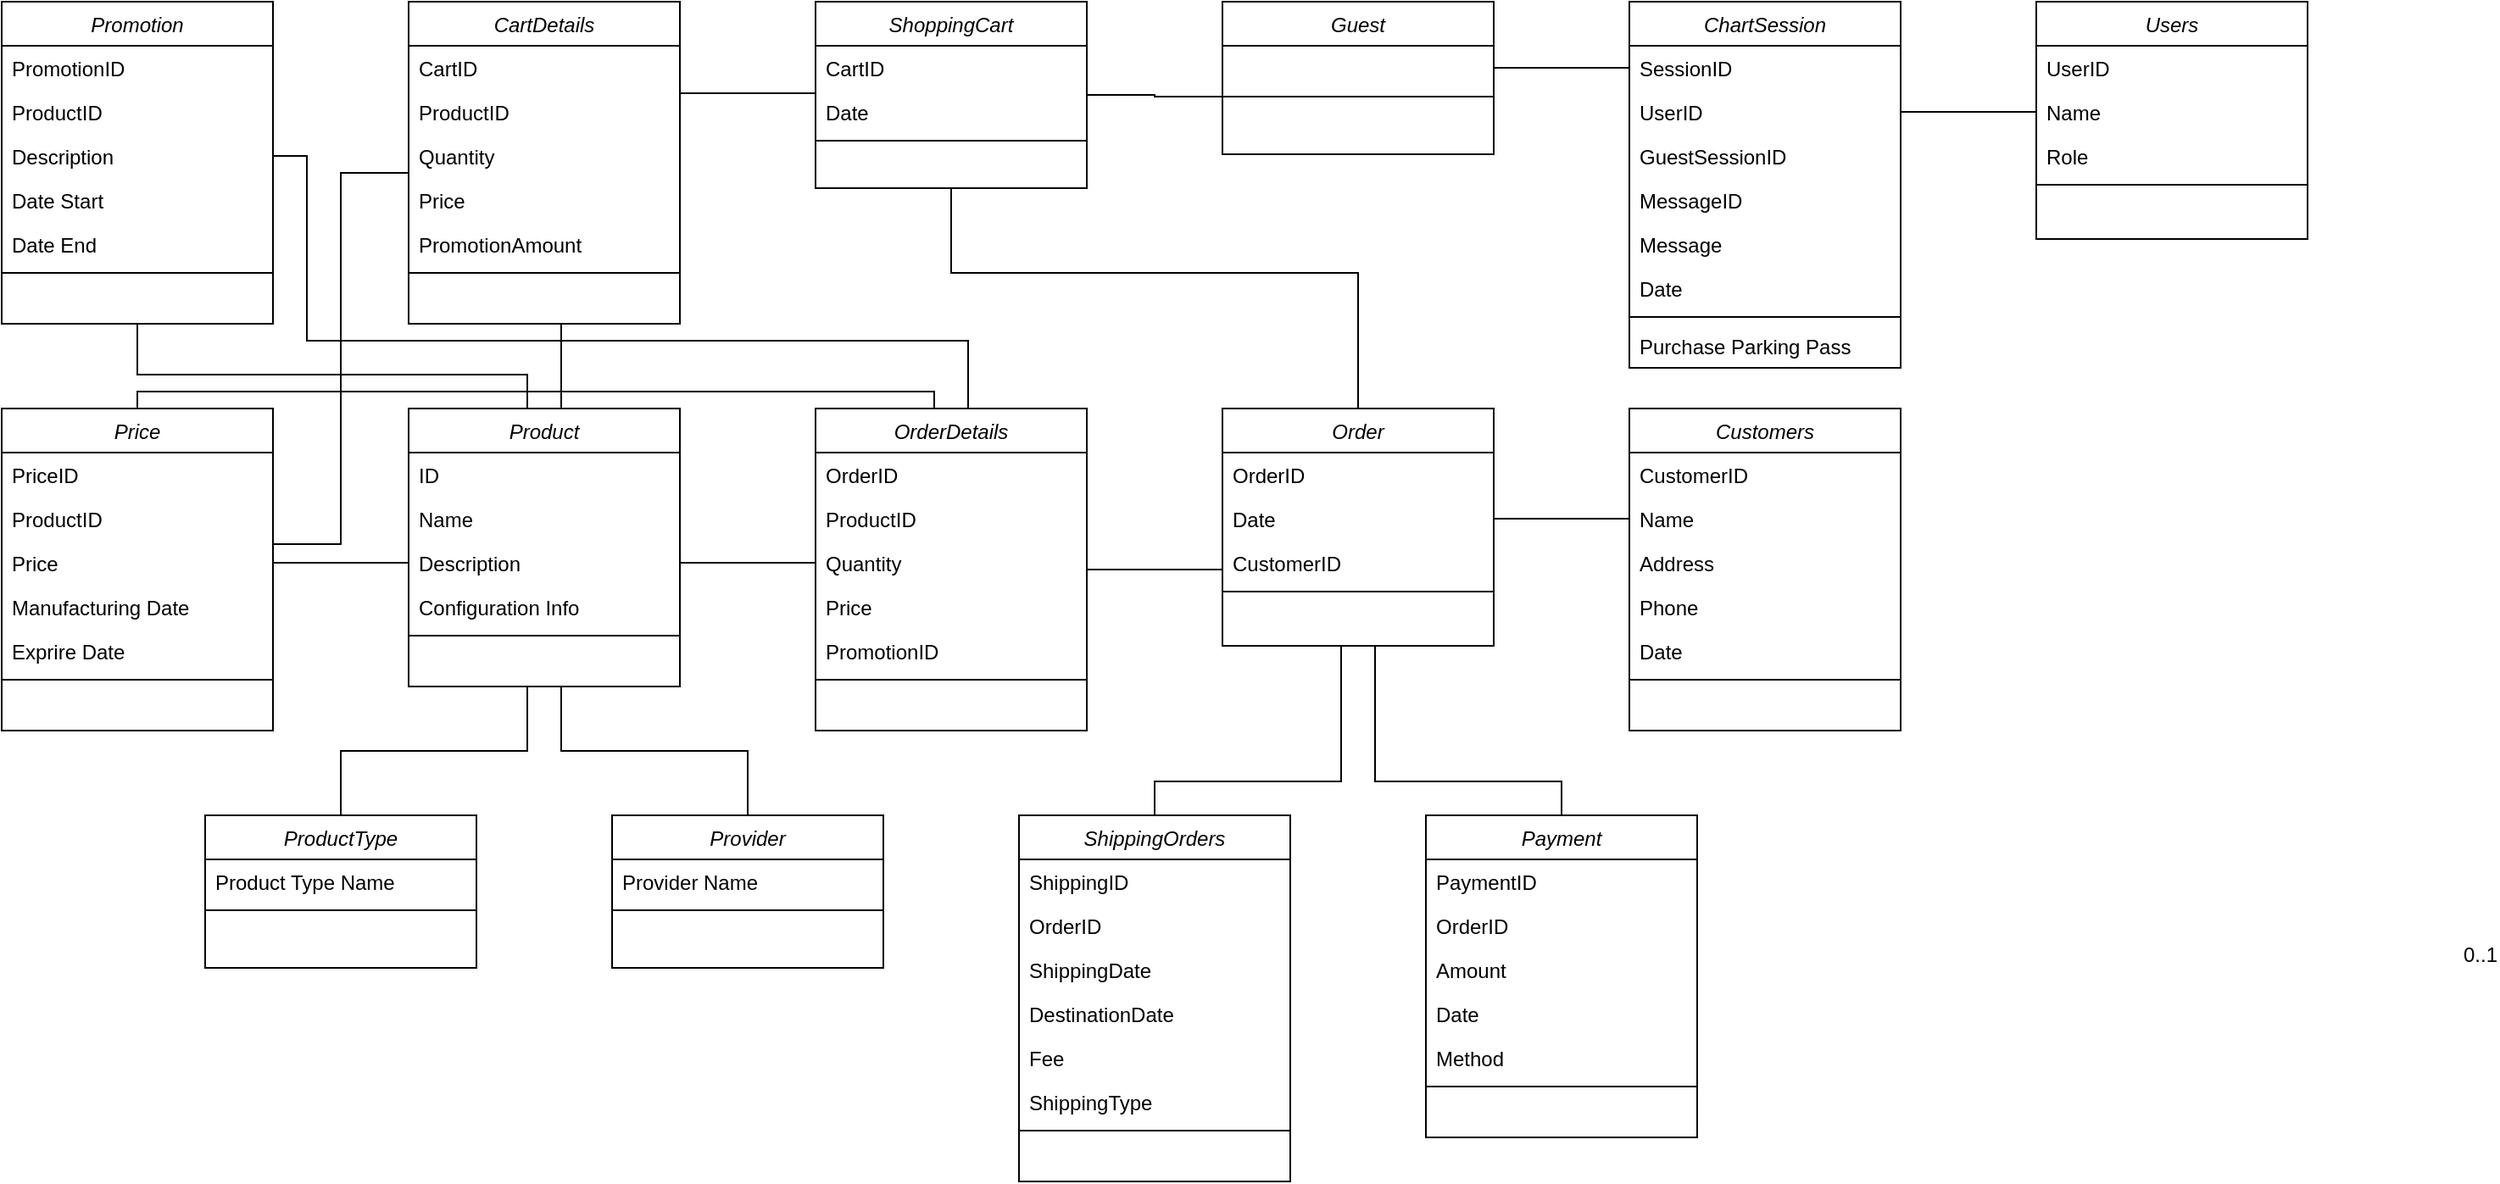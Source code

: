 <mxfile version="20.3.0" type="device"><diagram id="C5RBs43oDa-KdzZeNtuy" name="Page-1"><mxGraphModel dx="2363" dy="1050" grid="1" gridSize="10" guides="1" tooltips="1" connect="1" arrows="1" fold="1" page="1" pageScale="1" pageWidth="827" pageHeight="1169" math="0" shadow="0"><root><mxCell id="WIyWlLk6GJQsqaUBKTNV-0"/><mxCell id="WIyWlLk6GJQsqaUBKTNV-1" parent="WIyWlLk6GJQsqaUBKTNV-0"/><mxCell id="It2nM6bu8RQNxZs8ZlWJ-135" value="" style="edgeStyle=orthogonalEdgeStyle;rounded=0;orthogonalLoop=1;jettySize=auto;html=1;endArrow=none;endFill=0;entryX=0.5;entryY=0;entryDx=0;entryDy=0;" edge="1" parent="WIyWlLk6GJQsqaUBKTNV-1" source="It2nM6bu8RQNxZs8ZlWJ-0" target="It2nM6bu8RQNxZs8ZlWJ-15"><mxGeometry relative="1" as="geometry"><mxPoint x="-200" y="470" as="targetPoint"/><Array as="points"><mxPoint x="-310" y="442"/><mxPoint x="-200" y="442"/></Array></mxGeometry></mxCell><mxCell id="It2nM6bu8RQNxZs8ZlWJ-136" value="" style="edgeStyle=orthogonalEdgeStyle;rounded=0;orthogonalLoop=1;jettySize=auto;html=1;endArrow=none;endFill=0;" edge="1" parent="WIyWlLk6GJQsqaUBKTNV-1" source="It2nM6bu8RQNxZs8ZlWJ-0" target="It2nM6bu8RQNxZs8ZlWJ-8"><mxGeometry relative="1" as="geometry"><Array as="points"><mxPoint x="-330" y="442"/><mxPoint x="-440" y="442"/></Array></mxGeometry></mxCell><mxCell id="It2nM6bu8RQNxZs8ZlWJ-149" value="" style="edgeStyle=orthogonalEdgeStyle;rounded=0;orthogonalLoop=1;jettySize=auto;html=1;endArrow=none;endFill=0;entryX=0.5;entryY=1;entryDx=0;entryDy=0;" edge="1" parent="WIyWlLk6GJQsqaUBKTNV-1" source="It2nM6bu8RQNxZs8ZlWJ-0" target="It2nM6bu8RQNxZs8ZlWJ-22"><mxGeometry relative="1" as="geometry"><Array as="points"><mxPoint x="-330" y="220"/><mxPoint x="-560" y="220"/></Array></mxGeometry></mxCell><mxCell id="It2nM6bu8RQNxZs8ZlWJ-150" value="" style="edgeStyle=orthogonalEdgeStyle;rounded=0;orthogonalLoop=1;jettySize=auto;html=1;endArrow=none;endFill=0;entryX=0.5;entryY=1;entryDx=0;entryDy=0;" edge="1" parent="WIyWlLk6GJQsqaUBKTNV-1" source="It2nM6bu8RQNxZs8ZlWJ-0" target="It2nM6bu8RQNxZs8ZlWJ-110"><mxGeometry relative="1" as="geometry"><Array as="points"><mxPoint x="-310" y="190"/></Array></mxGeometry></mxCell><mxCell id="It2nM6bu8RQNxZs8ZlWJ-0" value="Product" style="swimlane;fontStyle=2;align=center;verticalAlign=top;childLayout=stackLayout;horizontal=1;startSize=26;horizontalStack=0;resizeParent=1;resizeLast=0;collapsible=1;marginBottom=0;rounded=0;shadow=0;strokeWidth=1;" vertex="1" parent="WIyWlLk6GJQsqaUBKTNV-1"><mxGeometry x="-400" y="240" width="160" height="164" as="geometry"><mxRectangle x="230" y="140" width="160" height="26" as="alternateBounds"/></mxGeometry></mxCell><mxCell id="It2nM6bu8RQNxZs8ZlWJ-7" value="ID" style="text;align=left;verticalAlign=top;spacingLeft=4;spacingRight=4;overflow=hidden;rotatable=0;points=[[0,0.5],[1,0.5]];portConstraint=eastwest;rounded=0;shadow=0;html=0;" vertex="1" parent="It2nM6bu8RQNxZs8ZlWJ-0"><mxGeometry y="26" width="160" height="26" as="geometry"/></mxCell><mxCell id="It2nM6bu8RQNxZs8ZlWJ-1" value="Name" style="text;align=left;verticalAlign=top;spacingLeft=4;spacingRight=4;overflow=hidden;rotatable=0;points=[[0,0.5],[1,0.5]];portConstraint=eastwest;" vertex="1" parent="It2nM6bu8RQNxZs8ZlWJ-0"><mxGeometry y="52" width="160" height="26" as="geometry"/></mxCell><mxCell id="It2nM6bu8RQNxZs8ZlWJ-2" value="Description" style="text;align=left;verticalAlign=top;spacingLeft=4;spacingRight=4;overflow=hidden;rotatable=0;points=[[0,0.5],[1,0.5]];portConstraint=eastwest;rounded=0;shadow=0;html=0;" vertex="1" parent="It2nM6bu8RQNxZs8ZlWJ-0"><mxGeometry y="78" width="160" height="26" as="geometry"/></mxCell><mxCell id="It2nM6bu8RQNxZs8ZlWJ-3" value="Configuration Info" style="text;align=left;verticalAlign=top;spacingLeft=4;spacingRight=4;overflow=hidden;rotatable=0;points=[[0,0.5],[1,0.5]];portConstraint=eastwest;rounded=0;shadow=0;html=0;" vertex="1" parent="It2nM6bu8RQNxZs8ZlWJ-0"><mxGeometry y="104" width="160" height="26" as="geometry"/></mxCell><mxCell id="It2nM6bu8RQNxZs8ZlWJ-4" value="" style="line;html=1;strokeWidth=1;align=left;verticalAlign=middle;spacingTop=-1;spacingLeft=3;spacingRight=3;rotatable=0;labelPosition=right;points=[];portConstraint=eastwest;" vertex="1" parent="It2nM6bu8RQNxZs8ZlWJ-0"><mxGeometry y="130" width="160" height="8" as="geometry"/></mxCell><mxCell id="It2nM6bu8RQNxZs8ZlWJ-6" value="0..1" style="resizable=0;align=left;verticalAlign=bottom;labelBackgroundColor=none;fontSize=12;" connectable="0" vertex="1" parent="WIyWlLk6GJQsqaUBKTNV-1"><mxGeometry x="810" y="571.034" as="geometry"/></mxCell><mxCell id="It2nM6bu8RQNxZs8ZlWJ-8" value="ProductType" style="swimlane;fontStyle=2;align=center;verticalAlign=top;childLayout=stackLayout;horizontal=1;startSize=26;horizontalStack=0;resizeParent=1;resizeLast=0;collapsible=1;marginBottom=0;rounded=0;shadow=0;strokeWidth=1;" vertex="1" parent="WIyWlLk6GJQsqaUBKTNV-1"><mxGeometry x="-520" y="480" width="160" height="90" as="geometry"><mxRectangle x="230" y="140" width="160" height="26" as="alternateBounds"/></mxGeometry></mxCell><mxCell id="It2nM6bu8RQNxZs8ZlWJ-9" value="Product Type Name" style="text;align=left;verticalAlign=top;spacingLeft=4;spacingRight=4;overflow=hidden;rotatable=0;points=[[0,0.5],[1,0.5]];portConstraint=eastwest;" vertex="1" parent="It2nM6bu8RQNxZs8ZlWJ-8"><mxGeometry y="26" width="160" height="26" as="geometry"/></mxCell><mxCell id="It2nM6bu8RQNxZs8ZlWJ-13" value="" style="line;html=1;strokeWidth=1;align=left;verticalAlign=middle;spacingTop=-1;spacingLeft=3;spacingRight=3;rotatable=0;labelPosition=right;points=[];portConstraint=eastwest;" vertex="1" parent="It2nM6bu8RQNxZs8ZlWJ-8"><mxGeometry y="52" width="160" height="8" as="geometry"/></mxCell><mxCell id="It2nM6bu8RQNxZs8ZlWJ-15" value="Provider" style="swimlane;fontStyle=2;align=center;verticalAlign=top;childLayout=stackLayout;horizontal=1;startSize=26;horizontalStack=0;resizeParent=1;resizeLast=0;collapsible=1;marginBottom=0;rounded=0;shadow=0;strokeWidth=1;" vertex="1" parent="WIyWlLk6GJQsqaUBKTNV-1"><mxGeometry x="-280" y="480" width="160" height="90" as="geometry"><mxRectangle x="230" y="140" width="160" height="26" as="alternateBounds"/></mxGeometry></mxCell><mxCell id="It2nM6bu8RQNxZs8ZlWJ-16" value="Provider Name" style="text;align=left;verticalAlign=top;spacingLeft=4;spacingRight=4;overflow=hidden;rotatable=0;points=[[0,0.5],[1,0.5]];portConstraint=eastwest;" vertex="1" parent="It2nM6bu8RQNxZs8ZlWJ-15"><mxGeometry y="26" width="160" height="26" as="geometry"/></mxCell><mxCell id="It2nM6bu8RQNxZs8ZlWJ-20" value="" style="line;html=1;strokeWidth=1;align=left;verticalAlign=middle;spacingTop=-1;spacingLeft=3;spacingRight=3;rotatable=0;labelPosition=right;points=[];portConstraint=eastwest;" vertex="1" parent="It2nM6bu8RQNxZs8ZlWJ-15"><mxGeometry y="52" width="160" height="8" as="geometry"/></mxCell><mxCell id="It2nM6bu8RQNxZs8ZlWJ-22" value="Promotion" style="swimlane;fontStyle=2;align=center;verticalAlign=top;childLayout=stackLayout;horizontal=1;startSize=26;horizontalStack=0;resizeParent=1;resizeLast=0;collapsible=1;marginBottom=0;rounded=0;shadow=0;strokeWidth=1;" vertex="1" parent="WIyWlLk6GJQsqaUBKTNV-1"><mxGeometry x="-640" width="160" height="190" as="geometry"><mxRectangle x="230" y="140" width="160" height="26" as="alternateBounds"/></mxGeometry></mxCell><mxCell id="It2nM6bu8RQNxZs8ZlWJ-23" value="PromotionID" style="text;align=left;verticalAlign=top;spacingLeft=4;spacingRight=4;overflow=hidden;rotatable=0;points=[[0,0.5],[1,0.5]];portConstraint=eastwest;" vertex="1" parent="It2nM6bu8RQNxZs8ZlWJ-22"><mxGeometry y="26" width="160" height="26" as="geometry"/></mxCell><mxCell id="It2nM6bu8RQNxZs8ZlWJ-24" value="ProductID" style="text;align=left;verticalAlign=top;spacingLeft=4;spacingRight=4;overflow=hidden;rotatable=0;points=[[0,0.5],[1,0.5]];portConstraint=eastwest;rounded=0;shadow=0;html=0;" vertex="1" parent="It2nM6bu8RQNxZs8ZlWJ-22"><mxGeometry y="52" width="160" height="26" as="geometry"/></mxCell><mxCell id="It2nM6bu8RQNxZs8ZlWJ-25" value="Description" style="text;align=left;verticalAlign=top;spacingLeft=4;spacingRight=4;overflow=hidden;rotatable=0;points=[[0,0.5],[1,0.5]];portConstraint=eastwest;rounded=0;shadow=0;html=0;" vertex="1" parent="It2nM6bu8RQNxZs8ZlWJ-22"><mxGeometry y="78" width="160" height="26" as="geometry"/></mxCell><mxCell id="It2nM6bu8RQNxZs8ZlWJ-126" value="Date Start" style="text;align=left;verticalAlign=top;spacingLeft=4;spacingRight=4;overflow=hidden;rotatable=0;points=[[0,0.5],[1,0.5]];portConstraint=eastwest;rounded=0;shadow=0;html=0;" vertex="1" parent="It2nM6bu8RQNxZs8ZlWJ-22"><mxGeometry y="104" width="160" height="26" as="geometry"/></mxCell><mxCell id="It2nM6bu8RQNxZs8ZlWJ-26" value="Date End" style="text;align=left;verticalAlign=top;spacingLeft=4;spacingRight=4;overflow=hidden;rotatable=0;points=[[0,0.5],[1,0.5]];portConstraint=eastwest;rounded=0;shadow=0;html=0;" vertex="1" parent="It2nM6bu8RQNxZs8ZlWJ-22"><mxGeometry y="130" width="160" height="26" as="geometry"/></mxCell><mxCell id="It2nM6bu8RQNxZs8ZlWJ-27" value="" style="line;html=1;strokeWidth=1;align=left;verticalAlign=middle;spacingTop=-1;spacingLeft=3;spacingRight=3;rotatable=0;labelPosition=right;points=[];portConstraint=eastwest;" vertex="1" parent="It2nM6bu8RQNxZs8ZlWJ-22"><mxGeometry y="156" width="160" height="8" as="geometry"/></mxCell><mxCell id="It2nM6bu8RQNxZs8ZlWJ-160" value="" style="edgeStyle=orthogonalEdgeStyle;rounded=0;orthogonalLoop=1;jettySize=auto;html=1;endArrow=none;endFill=0;" edge="1" parent="WIyWlLk6GJQsqaUBKTNV-1" source="It2nM6bu8RQNxZs8ZlWJ-29" target="It2nM6bu8RQNxZs8ZlWJ-41"><mxGeometry relative="1" as="geometry"/></mxCell><mxCell id="It2nM6bu8RQNxZs8ZlWJ-162" value="" style="edgeStyle=orthogonalEdgeStyle;rounded=0;orthogonalLoop=1;jettySize=auto;html=1;endArrow=none;endFill=0;entryX=0.5;entryY=0;entryDx=0;entryDy=0;" edge="1" parent="WIyWlLk6GJQsqaUBKTNV-1" source="It2nM6bu8RQNxZs8ZlWJ-29" target="It2nM6bu8RQNxZs8ZlWJ-64"><mxGeometry relative="1" as="geometry"><mxPoint x="150" y="196" as="targetPoint"/><Array as="points"><mxPoint x="-80" y="160"/><mxPoint x="160" y="160"/></Array></mxGeometry></mxCell><mxCell id="It2nM6bu8RQNxZs8ZlWJ-29" value="ShoppingCart" style="swimlane;fontStyle=2;align=center;verticalAlign=top;childLayout=stackLayout;horizontal=1;startSize=26;horizontalStack=0;resizeParent=1;resizeLast=0;collapsible=1;marginBottom=0;rounded=0;shadow=0;strokeWidth=1;" vertex="1" parent="WIyWlLk6GJQsqaUBKTNV-1"><mxGeometry x="-160" width="160" height="110" as="geometry"><mxRectangle x="230" y="140" width="160" height="26" as="alternateBounds"/></mxGeometry></mxCell><mxCell id="It2nM6bu8RQNxZs8ZlWJ-111" value="CartID" style="text;align=left;verticalAlign=top;spacingLeft=4;spacingRight=4;overflow=hidden;rotatable=0;points=[[0,0.5],[1,0.5]];portConstraint=eastwest;" vertex="1" parent="It2nM6bu8RQNxZs8ZlWJ-29"><mxGeometry y="26" width="160" height="26" as="geometry"/></mxCell><mxCell id="It2nM6bu8RQNxZs8ZlWJ-112" value="Date" style="text;align=left;verticalAlign=top;spacingLeft=4;spacingRight=4;overflow=hidden;rotatable=0;points=[[0,0.5],[1,0.5]];portConstraint=eastwest;rounded=0;shadow=0;html=0;" vertex="1" parent="It2nM6bu8RQNxZs8ZlWJ-29"><mxGeometry y="52" width="160" height="26" as="geometry"/></mxCell><mxCell id="It2nM6bu8RQNxZs8ZlWJ-34" value="" style="line;html=1;strokeWidth=1;align=left;verticalAlign=middle;spacingTop=-1;spacingLeft=3;spacingRight=3;rotatable=0;labelPosition=right;points=[];portConstraint=eastwest;" vertex="1" parent="It2nM6bu8RQNxZs8ZlWJ-29"><mxGeometry y="78" width="160" height="8" as="geometry"/></mxCell><mxCell id="It2nM6bu8RQNxZs8ZlWJ-36" value="Guest" style="swimlane;fontStyle=2;align=center;verticalAlign=top;childLayout=stackLayout;horizontal=1;startSize=26;horizontalStack=0;resizeParent=1;resizeLast=0;collapsible=1;marginBottom=0;rounded=0;shadow=0;strokeWidth=1;" vertex="1" parent="WIyWlLk6GJQsqaUBKTNV-1"><mxGeometry x="80" width="160" height="90" as="geometry"><mxRectangle x="230" y="140" width="160" height="26" as="alternateBounds"/></mxGeometry></mxCell><mxCell id="It2nM6bu8RQNxZs8ZlWJ-40" value="      " style="text;align=left;verticalAlign=top;spacingLeft=4;spacingRight=4;overflow=hidden;rotatable=0;points=[[0,0.5],[1,0.5]];portConstraint=eastwest;rounded=0;shadow=0;html=0;" vertex="1" parent="It2nM6bu8RQNxZs8ZlWJ-36"><mxGeometry y="26" width="160" height="26" as="geometry"/></mxCell><mxCell id="It2nM6bu8RQNxZs8ZlWJ-41" value="" style="line;html=1;strokeWidth=1;align=left;verticalAlign=middle;spacingTop=-1;spacingLeft=3;spacingRight=3;rotatable=0;labelPosition=right;points=[];portConstraint=eastwest;" vertex="1" parent="It2nM6bu8RQNxZs8ZlWJ-36"><mxGeometry y="52" width="160" height="8" as="geometry"/></mxCell><mxCell id="It2nM6bu8RQNxZs8ZlWJ-43" value="ChartSession" style="swimlane;fontStyle=2;align=center;verticalAlign=top;childLayout=stackLayout;horizontal=1;startSize=26;horizontalStack=0;resizeParent=1;resizeLast=0;collapsible=1;marginBottom=0;rounded=0;shadow=0;strokeWidth=1;" vertex="1" parent="WIyWlLk6GJQsqaUBKTNV-1"><mxGeometry x="320" width="160" height="216" as="geometry"><mxRectangle x="230" y="140" width="160" height="26" as="alternateBounds"/></mxGeometry></mxCell><mxCell id="It2nM6bu8RQNxZs8ZlWJ-44" value="SessionID" style="text;align=left;verticalAlign=top;spacingLeft=4;spacingRight=4;overflow=hidden;rotatable=0;points=[[0,0.5],[1,0.5]];portConstraint=eastwest;" vertex="1" parent="It2nM6bu8RQNxZs8ZlWJ-43"><mxGeometry y="26" width="160" height="26" as="geometry"/></mxCell><mxCell id="It2nM6bu8RQNxZs8ZlWJ-45" value="UserID" style="text;align=left;verticalAlign=top;spacingLeft=4;spacingRight=4;overflow=hidden;rotatable=0;points=[[0,0.5],[1,0.5]];portConstraint=eastwest;rounded=0;shadow=0;html=0;" vertex="1" parent="It2nM6bu8RQNxZs8ZlWJ-43"><mxGeometry y="52" width="160" height="26" as="geometry"/></mxCell><mxCell id="It2nM6bu8RQNxZs8ZlWJ-46" value="GuestSessionID" style="text;align=left;verticalAlign=top;spacingLeft=4;spacingRight=4;overflow=hidden;rotatable=0;points=[[0,0.5],[1,0.5]];portConstraint=eastwest;rounded=0;shadow=0;html=0;" vertex="1" parent="It2nM6bu8RQNxZs8ZlWJ-43"><mxGeometry y="78" width="160" height="26" as="geometry"/></mxCell><mxCell id="It2nM6bu8RQNxZs8ZlWJ-138" value="MessageID" style="text;align=left;verticalAlign=top;spacingLeft=4;spacingRight=4;overflow=hidden;rotatable=0;points=[[0,0.5],[1,0.5]];portConstraint=eastwest;rounded=0;shadow=0;html=0;" vertex="1" parent="It2nM6bu8RQNxZs8ZlWJ-43"><mxGeometry y="104" width="160" height="26" as="geometry"/></mxCell><mxCell id="It2nM6bu8RQNxZs8ZlWJ-137" value="Message" style="text;align=left;verticalAlign=top;spacingLeft=4;spacingRight=4;overflow=hidden;rotatable=0;points=[[0,0.5],[1,0.5]];portConstraint=eastwest;rounded=0;shadow=0;html=0;" vertex="1" parent="It2nM6bu8RQNxZs8ZlWJ-43"><mxGeometry y="130" width="160" height="26" as="geometry"/></mxCell><mxCell id="It2nM6bu8RQNxZs8ZlWJ-47" value="Date" style="text;align=left;verticalAlign=top;spacingLeft=4;spacingRight=4;overflow=hidden;rotatable=0;points=[[0,0.5],[1,0.5]];portConstraint=eastwest;rounded=0;shadow=0;html=0;" vertex="1" parent="It2nM6bu8RQNxZs8ZlWJ-43"><mxGeometry y="156" width="160" height="26" as="geometry"/></mxCell><mxCell id="It2nM6bu8RQNxZs8ZlWJ-48" value="" style="line;html=1;strokeWidth=1;align=left;verticalAlign=middle;spacingTop=-1;spacingLeft=3;spacingRight=3;rotatable=0;labelPosition=right;points=[];portConstraint=eastwest;" vertex="1" parent="It2nM6bu8RQNxZs8ZlWJ-43"><mxGeometry y="182" width="160" height="8" as="geometry"/></mxCell><mxCell id="It2nM6bu8RQNxZs8ZlWJ-49" value="Purchase Parking Pass" style="text;align=left;verticalAlign=top;spacingLeft=4;spacingRight=4;overflow=hidden;rotatable=0;points=[[0,0.5],[1,0.5]];portConstraint=eastwest;" vertex="1" parent="It2nM6bu8RQNxZs8ZlWJ-43"><mxGeometry y="190" width="160" height="26" as="geometry"/></mxCell><mxCell id="It2nM6bu8RQNxZs8ZlWJ-57" value="Users" style="swimlane;fontStyle=2;align=center;verticalAlign=top;childLayout=stackLayout;horizontal=1;startSize=26;horizontalStack=0;resizeParent=1;resizeLast=0;collapsible=1;marginBottom=0;rounded=0;shadow=0;strokeWidth=1;" vertex="1" parent="WIyWlLk6GJQsqaUBKTNV-1"><mxGeometry x="560" width="160" height="140" as="geometry"><mxRectangle x="230" y="140" width="160" height="26" as="alternateBounds"/></mxGeometry></mxCell><mxCell id="It2nM6bu8RQNxZs8ZlWJ-58" value="UserID" style="text;align=left;verticalAlign=top;spacingLeft=4;spacingRight=4;overflow=hidden;rotatable=0;points=[[0,0.5],[1,0.5]];portConstraint=eastwest;" vertex="1" parent="It2nM6bu8RQNxZs8ZlWJ-57"><mxGeometry y="26" width="160" height="26" as="geometry"/></mxCell><mxCell id="It2nM6bu8RQNxZs8ZlWJ-59" value="Name" style="text;align=left;verticalAlign=top;spacingLeft=4;spacingRight=4;overflow=hidden;rotatable=0;points=[[0,0.5],[1,0.5]];portConstraint=eastwest;rounded=0;shadow=0;html=0;" vertex="1" parent="It2nM6bu8RQNxZs8ZlWJ-57"><mxGeometry y="52" width="160" height="26" as="geometry"/></mxCell><mxCell id="It2nM6bu8RQNxZs8ZlWJ-60" value="Role" style="text;align=left;verticalAlign=top;spacingLeft=4;spacingRight=4;overflow=hidden;rotatable=0;points=[[0,0.5],[1,0.5]];portConstraint=eastwest;rounded=0;shadow=0;html=0;" vertex="1" parent="It2nM6bu8RQNxZs8ZlWJ-57"><mxGeometry y="78" width="160" height="26" as="geometry"/></mxCell><mxCell id="It2nM6bu8RQNxZs8ZlWJ-62" value="" style="line;html=1;strokeWidth=1;align=left;verticalAlign=middle;spacingTop=-1;spacingLeft=3;spacingRight=3;rotatable=0;labelPosition=right;points=[];portConstraint=eastwest;" vertex="1" parent="It2nM6bu8RQNxZs8ZlWJ-57"><mxGeometry y="104" width="160" height="8" as="geometry"/></mxCell><mxCell id="It2nM6bu8RQNxZs8ZlWJ-168" value="" style="edgeStyle=orthogonalEdgeStyle;rounded=0;orthogonalLoop=1;jettySize=auto;html=1;endArrow=none;endFill=0;entryX=0.5;entryY=0;entryDx=0;entryDy=0;" edge="1" parent="WIyWlLk6GJQsqaUBKTNV-1" source="It2nM6bu8RQNxZs8ZlWJ-64" target="It2nM6bu8RQNxZs8ZlWJ-71"><mxGeometry relative="1" as="geometry"><mxPoint x="160" y="530" as="targetPoint"/><Array as="points"><mxPoint x="150" y="460"/><mxPoint x="40" y="460"/></Array></mxGeometry></mxCell><mxCell id="It2nM6bu8RQNxZs8ZlWJ-64" value="Order" style="swimlane;fontStyle=2;align=center;verticalAlign=top;childLayout=stackLayout;horizontal=1;startSize=26;horizontalStack=0;resizeParent=1;resizeLast=0;collapsible=1;marginBottom=0;rounded=0;shadow=0;strokeWidth=1;" vertex="1" parent="WIyWlLk6GJQsqaUBKTNV-1"><mxGeometry x="80" y="240" width="160" height="140" as="geometry"><mxRectangle x="230" y="140" width="160" height="26" as="alternateBounds"/></mxGeometry></mxCell><mxCell id="It2nM6bu8RQNxZs8ZlWJ-65" value="OrderID" style="text;align=left;verticalAlign=top;spacingLeft=4;spacingRight=4;overflow=hidden;rotatable=0;points=[[0,0.5],[1,0.5]];portConstraint=eastwest;" vertex="1" parent="It2nM6bu8RQNxZs8ZlWJ-64"><mxGeometry y="26" width="160" height="26" as="geometry"/></mxCell><mxCell id="It2nM6bu8RQNxZs8ZlWJ-66" value="Date" style="text;align=left;verticalAlign=top;spacingLeft=4;spacingRight=4;overflow=hidden;rotatable=0;points=[[0,0.5],[1,0.5]];portConstraint=eastwest;rounded=0;shadow=0;html=0;" vertex="1" parent="It2nM6bu8RQNxZs8ZlWJ-64"><mxGeometry y="52" width="160" height="26" as="geometry"/></mxCell><mxCell id="It2nM6bu8RQNxZs8ZlWJ-67" value="CustomerID" style="text;align=left;verticalAlign=top;spacingLeft=4;spacingRight=4;overflow=hidden;rotatable=0;points=[[0,0.5],[1,0.5]];portConstraint=eastwest;rounded=0;shadow=0;html=0;" vertex="1" parent="It2nM6bu8RQNxZs8ZlWJ-64"><mxGeometry y="78" width="160" height="26" as="geometry"/></mxCell><mxCell id="It2nM6bu8RQNxZs8ZlWJ-69" value="" style="line;html=1;strokeWidth=1;align=left;verticalAlign=middle;spacingTop=-1;spacingLeft=3;spacingRight=3;rotatable=0;labelPosition=right;points=[];portConstraint=eastwest;" vertex="1" parent="It2nM6bu8RQNxZs8ZlWJ-64"><mxGeometry y="104" width="160" height="8" as="geometry"/></mxCell><mxCell id="It2nM6bu8RQNxZs8ZlWJ-71" value="ShippingOrders" style="swimlane;fontStyle=2;align=center;verticalAlign=top;childLayout=stackLayout;horizontal=1;startSize=26;horizontalStack=0;resizeParent=1;resizeLast=0;collapsible=1;marginBottom=0;rounded=0;shadow=0;strokeWidth=1;" vertex="1" parent="WIyWlLk6GJQsqaUBKTNV-1"><mxGeometry x="-40" y="480" width="160" height="216" as="geometry"><mxRectangle x="230" y="140" width="160" height="26" as="alternateBounds"/></mxGeometry></mxCell><mxCell id="It2nM6bu8RQNxZs8ZlWJ-72" value="ShippingID" style="text;align=left;verticalAlign=top;spacingLeft=4;spacingRight=4;overflow=hidden;rotatable=0;points=[[0,0.5],[1,0.5]];portConstraint=eastwest;" vertex="1" parent="It2nM6bu8RQNxZs8ZlWJ-71"><mxGeometry y="26" width="160" height="26" as="geometry"/></mxCell><mxCell id="It2nM6bu8RQNxZs8ZlWJ-131" value="OrderID" style="text;align=left;verticalAlign=top;spacingLeft=4;spacingRight=4;overflow=hidden;rotatable=0;points=[[0,0.5],[1,0.5]];portConstraint=eastwest;rounded=0;shadow=0;html=0;" vertex="1" parent="It2nM6bu8RQNxZs8ZlWJ-71"><mxGeometry y="52" width="160" height="26" as="geometry"/></mxCell><mxCell id="It2nM6bu8RQNxZs8ZlWJ-73" value="ShippingDate" style="text;align=left;verticalAlign=top;spacingLeft=4;spacingRight=4;overflow=hidden;rotatable=0;points=[[0,0.5],[1,0.5]];portConstraint=eastwest;rounded=0;shadow=0;html=0;" vertex="1" parent="It2nM6bu8RQNxZs8ZlWJ-71"><mxGeometry y="78" width="160" height="26" as="geometry"/></mxCell><mxCell id="It2nM6bu8RQNxZs8ZlWJ-74" value="DestinationDate" style="text;align=left;verticalAlign=top;spacingLeft=4;spacingRight=4;overflow=hidden;rotatable=0;points=[[0,0.5],[1,0.5]];portConstraint=eastwest;rounded=0;shadow=0;html=0;" vertex="1" parent="It2nM6bu8RQNxZs8ZlWJ-71"><mxGeometry y="104" width="160" height="26" as="geometry"/></mxCell><mxCell id="It2nM6bu8RQNxZs8ZlWJ-132" value="Fee" style="text;align=left;verticalAlign=top;spacingLeft=4;spacingRight=4;overflow=hidden;rotatable=0;points=[[0,0.5],[1,0.5]];portConstraint=eastwest;rounded=0;shadow=0;html=0;" vertex="1" parent="It2nM6bu8RQNxZs8ZlWJ-71"><mxGeometry y="130" width="160" height="26" as="geometry"/></mxCell><mxCell id="It2nM6bu8RQNxZs8ZlWJ-75" value="ShippingType" style="text;align=left;verticalAlign=top;spacingLeft=4;spacingRight=4;overflow=hidden;rotatable=0;points=[[0,0.5],[1,0.5]];portConstraint=eastwest;rounded=0;shadow=0;html=0;" vertex="1" parent="It2nM6bu8RQNxZs8ZlWJ-71"><mxGeometry y="156" width="160" height="26" as="geometry"/></mxCell><mxCell id="It2nM6bu8RQNxZs8ZlWJ-76" value="" style="line;html=1;strokeWidth=1;align=left;verticalAlign=middle;spacingTop=-1;spacingLeft=3;spacingRight=3;rotatable=0;labelPosition=right;points=[];portConstraint=eastwest;" vertex="1" parent="It2nM6bu8RQNxZs8ZlWJ-71"><mxGeometry y="182" width="160" height="8" as="geometry"/></mxCell><mxCell id="It2nM6bu8RQNxZs8ZlWJ-78" value="Payment" style="swimlane;fontStyle=2;align=center;verticalAlign=top;childLayout=stackLayout;horizontal=1;startSize=26;horizontalStack=0;resizeParent=1;resizeLast=0;collapsible=1;marginBottom=0;rounded=0;shadow=0;strokeWidth=1;" vertex="1" parent="WIyWlLk6GJQsqaUBKTNV-1"><mxGeometry x="200" y="480" width="160" height="190" as="geometry"><mxRectangle x="230" y="140" width="160" height="26" as="alternateBounds"/></mxGeometry></mxCell><mxCell id="It2nM6bu8RQNxZs8ZlWJ-79" value="PaymentID" style="text;align=left;verticalAlign=top;spacingLeft=4;spacingRight=4;overflow=hidden;rotatable=0;points=[[0,0.5],[1,0.5]];portConstraint=eastwest;" vertex="1" parent="It2nM6bu8RQNxZs8ZlWJ-78"><mxGeometry y="26" width="160" height="26" as="geometry"/></mxCell><mxCell id="It2nM6bu8RQNxZs8ZlWJ-80" value="OrderID" style="text;align=left;verticalAlign=top;spacingLeft=4;spacingRight=4;overflow=hidden;rotatable=0;points=[[0,0.5],[1,0.5]];portConstraint=eastwest;rounded=0;shadow=0;html=0;" vertex="1" parent="It2nM6bu8RQNxZs8ZlWJ-78"><mxGeometry y="52" width="160" height="26" as="geometry"/></mxCell><mxCell id="It2nM6bu8RQNxZs8ZlWJ-81" value="Amount" style="text;align=left;verticalAlign=top;spacingLeft=4;spacingRight=4;overflow=hidden;rotatable=0;points=[[0,0.5],[1,0.5]];portConstraint=eastwest;rounded=0;shadow=0;html=0;" vertex="1" parent="It2nM6bu8RQNxZs8ZlWJ-78"><mxGeometry y="78" width="160" height="26" as="geometry"/></mxCell><mxCell id="It2nM6bu8RQNxZs8ZlWJ-133" value="Date" style="text;align=left;verticalAlign=top;spacingLeft=4;spacingRight=4;overflow=hidden;rotatable=0;points=[[0,0.5],[1,0.5]];portConstraint=eastwest;rounded=0;shadow=0;html=0;" vertex="1" parent="It2nM6bu8RQNxZs8ZlWJ-78"><mxGeometry y="104" width="160" height="26" as="geometry"/></mxCell><mxCell id="It2nM6bu8RQNxZs8ZlWJ-82" value="Method" style="text;align=left;verticalAlign=top;spacingLeft=4;spacingRight=4;overflow=hidden;rotatable=0;points=[[0,0.5],[1,0.5]];portConstraint=eastwest;rounded=0;shadow=0;html=0;" vertex="1" parent="It2nM6bu8RQNxZs8ZlWJ-78"><mxGeometry y="130" width="160" height="26" as="geometry"/></mxCell><mxCell id="It2nM6bu8RQNxZs8ZlWJ-83" value="" style="line;html=1;strokeWidth=1;align=left;verticalAlign=middle;spacingTop=-1;spacingLeft=3;spacingRight=3;rotatable=0;labelPosition=right;points=[];portConstraint=eastwest;" vertex="1" parent="It2nM6bu8RQNxZs8ZlWJ-78"><mxGeometry y="156" width="160" height="8" as="geometry"/></mxCell><mxCell id="It2nM6bu8RQNxZs8ZlWJ-87" value="Price" style="swimlane;fontStyle=2;align=center;verticalAlign=top;childLayout=stackLayout;horizontal=1;startSize=26;horizontalStack=0;resizeParent=1;resizeLast=0;collapsible=1;marginBottom=0;rounded=0;shadow=0;strokeWidth=1;" vertex="1" parent="WIyWlLk6GJQsqaUBKTNV-1"><mxGeometry x="-640" y="240" width="160" height="190" as="geometry"><mxRectangle x="230" y="140" width="160" height="26" as="alternateBounds"/></mxGeometry></mxCell><mxCell id="It2nM6bu8RQNxZs8ZlWJ-93" value="PriceID" style="text;align=left;verticalAlign=top;spacingLeft=4;spacingRight=4;overflow=hidden;rotatable=0;points=[[0,0.5],[1,0.5]];portConstraint=eastwest;" vertex="1" parent="It2nM6bu8RQNxZs8ZlWJ-87"><mxGeometry y="26" width="160" height="26" as="geometry"/></mxCell><mxCell id="It2nM6bu8RQNxZs8ZlWJ-88" value="ProductID" style="text;align=left;verticalAlign=top;spacingLeft=4;spacingRight=4;overflow=hidden;rotatable=0;points=[[0,0.5],[1,0.5]];portConstraint=eastwest;" vertex="1" parent="It2nM6bu8RQNxZs8ZlWJ-87"><mxGeometry y="52" width="160" height="26" as="geometry"/></mxCell><mxCell id="It2nM6bu8RQNxZs8ZlWJ-89" value="Price" style="text;align=left;verticalAlign=top;spacingLeft=4;spacingRight=4;overflow=hidden;rotatable=0;points=[[0,0.5],[1,0.5]];portConstraint=eastwest;rounded=0;shadow=0;html=0;" vertex="1" parent="It2nM6bu8RQNxZs8ZlWJ-87"><mxGeometry y="78" width="160" height="26" as="geometry"/></mxCell><mxCell id="It2nM6bu8RQNxZs8ZlWJ-90" value="Manufacturing Date" style="text;align=left;verticalAlign=top;spacingLeft=4;spacingRight=4;overflow=hidden;rotatable=0;points=[[0,0.5],[1,0.5]];portConstraint=eastwest;rounded=0;shadow=0;html=0;" vertex="1" parent="It2nM6bu8RQNxZs8ZlWJ-87"><mxGeometry y="104" width="160" height="26" as="geometry"/></mxCell><mxCell id="It2nM6bu8RQNxZs8ZlWJ-91" value="Exprire Date" style="text;align=left;verticalAlign=top;spacingLeft=4;spacingRight=4;overflow=hidden;rotatable=0;points=[[0,0.5],[1,0.5]];portConstraint=eastwest;rounded=0;shadow=0;html=0;" vertex="1" parent="It2nM6bu8RQNxZs8ZlWJ-87"><mxGeometry y="130" width="160" height="26" as="geometry"/></mxCell><mxCell id="It2nM6bu8RQNxZs8ZlWJ-92" value="" style="line;html=1;strokeWidth=1;align=left;verticalAlign=middle;spacingTop=-1;spacingLeft=3;spacingRight=3;rotatable=0;labelPosition=right;points=[];portConstraint=eastwest;" vertex="1" parent="It2nM6bu8RQNxZs8ZlWJ-87"><mxGeometry y="156" width="160" height="8" as="geometry"/></mxCell><mxCell id="It2nM6bu8RQNxZs8ZlWJ-153" value="" style="edgeStyle=orthogonalEdgeStyle;rounded=0;orthogonalLoop=1;jettySize=auto;html=1;endArrow=none;endFill=0;" edge="1" parent="WIyWlLk6GJQsqaUBKTNV-1" source="It2nM6bu8RQNxZs8ZlWJ-103"><mxGeometry relative="1" as="geometry"><mxPoint x="80" y="335" as="targetPoint"/><Array as="points"><mxPoint x="80" y="335"/></Array></mxGeometry></mxCell><mxCell id="It2nM6bu8RQNxZs8ZlWJ-157" value="" style="edgeStyle=orthogonalEdgeStyle;rounded=0;orthogonalLoop=1;jettySize=auto;html=1;endArrow=none;endFill=0;entryX=0.5;entryY=0;entryDx=0;entryDy=0;" edge="1" parent="WIyWlLk6GJQsqaUBKTNV-1" source="It2nM6bu8RQNxZs8ZlWJ-103" target="It2nM6bu8RQNxZs8ZlWJ-87"><mxGeometry relative="1" as="geometry"><mxPoint x="-170" y="200" as="targetPoint"/><Array as="points"><mxPoint x="-90" y="230"/><mxPoint x="-560" y="230"/></Array></mxGeometry></mxCell><mxCell id="It2nM6bu8RQNxZs8ZlWJ-159" value="" style="edgeStyle=orthogonalEdgeStyle;rounded=0;orthogonalLoop=1;jettySize=auto;html=1;endArrow=none;endFill=0;entryX=1;entryY=0.5;entryDx=0;entryDy=0;" edge="1" parent="WIyWlLk6GJQsqaUBKTNV-1" source="It2nM6bu8RQNxZs8ZlWJ-103" target="It2nM6bu8RQNxZs8ZlWJ-25"><mxGeometry relative="1" as="geometry"><mxPoint x="-80" y="65" as="targetPoint"/><Array as="points"><mxPoint x="-70" y="200"/><mxPoint x="-460" y="200"/><mxPoint x="-460" y="91"/></Array></mxGeometry></mxCell><mxCell id="It2nM6bu8RQNxZs8ZlWJ-103" value="OrderDetails" style="swimlane;fontStyle=2;align=center;verticalAlign=top;childLayout=stackLayout;horizontal=1;startSize=26;horizontalStack=0;resizeParent=1;resizeLast=0;collapsible=1;marginBottom=0;rounded=0;shadow=0;strokeWidth=1;" vertex="1" parent="WIyWlLk6GJQsqaUBKTNV-1"><mxGeometry x="-160" y="240" width="160" height="190" as="geometry"><mxRectangle x="230" y="140" width="160" height="26" as="alternateBounds"/></mxGeometry></mxCell><mxCell id="It2nM6bu8RQNxZs8ZlWJ-104" value="OrderID" style="text;align=left;verticalAlign=top;spacingLeft=4;spacingRight=4;overflow=hidden;rotatable=0;points=[[0,0.5],[1,0.5]];portConstraint=eastwest;" vertex="1" parent="It2nM6bu8RQNxZs8ZlWJ-103"><mxGeometry y="26" width="160" height="26" as="geometry"/></mxCell><mxCell id="It2nM6bu8RQNxZs8ZlWJ-105" value="ProductID" style="text;align=left;verticalAlign=top;spacingLeft=4;spacingRight=4;overflow=hidden;rotatable=0;points=[[0,0.5],[1,0.5]];portConstraint=eastwest;rounded=0;shadow=0;html=0;" vertex="1" parent="It2nM6bu8RQNxZs8ZlWJ-103"><mxGeometry y="52" width="160" height="26" as="geometry"/></mxCell><mxCell id="It2nM6bu8RQNxZs8ZlWJ-106" value="Quantity" style="text;align=left;verticalAlign=top;spacingLeft=4;spacingRight=4;overflow=hidden;rotatable=0;points=[[0,0.5],[1,0.5]];portConstraint=eastwest;rounded=0;shadow=0;html=0;" vertex="1" parent="It2nM6bu8RQNxZs8ZlWJ-103"><mxGeometry y="78" width="160" height="26" as="geometry"/></mxCell><mxCell id="It2nM6bu8RQNxZs8ZlWJ-130" value="Price" style="text;align=left;verticalAlign=top;spacingLeft=4;spacingRight=4;overflow=hidden;rotatable=0;points=[[0,0.5],[1,0.5]];portConstraint=eastwest;rounded=0;shadow=0;html=0;" vertex="1" parent="It2nM6bu8RQNxZs8ZlWJ-103"><mxGeometry y="104" width="160" height="26" as="geometry"/></mxCell><mxCell id="It2nM6bu8RQNxZs8ZlWJ-107" value="PromotionID" style="text;align=left;verticalAlign=top;spacingLeft=4;spacingRight=4;overflow=hidden;rotatable=0;points=[[0,0.5],[1,0.5]];portConstraint=eastwest;rounded=0;shadow=0;html=0;" vertex="1" parent="It2nM6bu8RQNxZs8ZlWJ-103"><mxGeometry y="130" width="160" height="26" as="geometry"/></mxCell><mxCell id="It2nM6bu8RQNxZs8ZlWJ-108" value="" style="line;html=1;strokeWidth=1;align=left;verticalAlign=middle;spacingTop=-1;spacingLeft=3;spacingRight=3;rotatable=0;labelPosition=right;points=[];portConstraint=eastwest;" vertex="1" parent="It2nM6bu8RQNxZs8ZlWJ-103"><mxGeometry y="156" width="160" height="8" as="geometry"/></mxCell><mxCell id="It2nM6bu8RQNxZs8ZlWJ-110" value="CartDetails" style="swimlane;fontStyle=2;align=center;verticalAlign=top;childLayout=stackLayout;horizontal=1;startSize=26;horizontalStack=0;resizeParent=1;resizeLast=0;collapsible=1;marginBottom=0;rounded=0;shadow=0;strokeWidth=1;" vertex="1" parent="WIyWlLk6GJQsqaUBKTNV-1"><mxGeometry x="-400" width="160" height="190" as="geometry"><mxRectangle x="230" y="140" width="160" height="26" as="alternateBounds"/></mxGeometry></mxCell><mxCell id="It2nM6bu8RQNxZs8ZlWJ-113" value="CartID" style="text;align=left;verticalAlign=top;spacingLeft=4;spacingRight=4;overflow=hidden;rotatable=0;points=[[0,0.5],[1,0.5]];portConstraint=eastwest;rounded=0;shadow=0;html=0;" vertex="1" parent="It2nM6bu8RQNxZs8ZlWJ-110"><mxGeometry y="26" width="160" height="26" as="geometry"/></mxCell><mxCell id="It2nM6bu8RQNxZs8ZlWJ-114" value="ProductID" style="text;align=left;verticalAlign=top;spacingLeft=4;spacingRight=4;overflow=hidden;rotatable=0;points=[[0,0.5],[1,0.5]];portConstraint=eastwest;rounded=0;shadow=0;html=0;" vertex="1" parent="It2nM6bu8RQNxZs8ZlWJ-110"><mxGeometry y="52" width="160" height="26" as="geometry"/></mxCell><mxCell id="It2nM6bu8RQNxZs8ZlWJ-128" value="Quantity" style="text;align=left;verticalAlign=top;spacingLeft=4;spacingRight=4;overflow=hidden;rotatable=0;points=[[0,0.5],[1,0.5]];portConstraint=eastwest;rounded=0;shadow=0;html=0;" vertex="1" parent="It2nM6bu8RQNxZs8ZlWJ-110"><mxGeometry y="78" width="160" height="26" as="geometry"/></mxCell><mxCell id="It2nM6bu8RQNxZs8ZlWJ-129" value="Price" style="text;align=left;verticalAlign=top;spacingLeft=4;spacingRight=4;overflow=hidden;rotatable=0;points=[[0,0.5],[1,0.5]];portConstraint=eastwest;rounded=0;shadow=0;html=0;" vertex="1" parent="It2nM6bu8RQNxZs8ZlWJ-110"><mxGeometry y="104" width="160" height="26" as="geometry"/></mxCell><mxCell id="It2nM6bu8RQNxZs8ZlWJ-127" value="PromotionAmount" style="text;align=left;verticalAlign=top;spacingLeft=4;spacingRight=4;overflow=hidden;rotatable=0;points=[[0,0.5],[1,0.5]];portConstraint=eastwest;rounded=0;shadow=0;html=0;" vertex="1" parent="It2nM6bu8RQNxZs8ZlWJ-110"><mxGeometry y="130" width="160" height="26" as="geometry"/></mxCell><mxCell id="It2nM6bu8RQNxZs8ZlWJ-115" value="" style="line;html=1;strokeWidth=1;align=left;verticalAlign=middle;spacingTop=-1;spacingLeft=3;spacingRight=3;rotatable=0;labelPosition=right;points=[];portConstraint=eastwest;" vertex="1" parent="It2nM6bu8RQNxZs8ZlWJ-110"><mxGeometry y="156" width="160" height="8" as="geometry"/></mxCell><mxCell id="It2nM6bu8RQNxZs8ZlWJ-139" value="Customers" style="swimlane;fontStyle=2;align=center;verticalAlign=top;childLayout=stackLayout;horizontal=1;startSize=26;horizontalStack=0;resizeParent=1;resizeLast=0;collapsible=1;marginBottom=0;rounded=0;shadow=0;strokeWidth=1;" vertex="1" parent="WIyWlLk6GJQsqaUBKTNV-1"><mxGeometry x="320" y="240" width="160" height="190" as="geometry"><mxRectangle x="230" y="140" width="160" height="26" as="alternateBounds"/></mxGeometry></mxCell><mxCell id="It2nM6bu8RQNxZs8ZlWJ-140" value="CustomerID" style="text;align=left;verticalAlign=top;spacingLeft=4;spacingRight=4;overflow=hidden;rotatable=0;points=[[0,0.5],[1,0.5]];portConstraint=eastwest;" vertex="1" parent="It2nM6bu8RQNxZs8ZlWJ-139"><mxGeometry y="26" width="160" height="26" as="geometry"/></mxCell><mxCell id="It2nM6bu8RQNxZs8ZlWJ-141" value="Name" style="text;align=left;verticalAlign=top;spacingLeft=4;spacingRight=4;overflow=hidden;rotatable=0;points=[[0,0.5],[1,0.5]];portConstraint=eastwest;rounded=0;shadow=0;html=0;" vertex="1" parent="It2nM6bu8RQNxZs8ZlWJ-139"><mxGeometry y="52" width="160" height="26" as="geometry"/></mxCell><mxCell id="It2nM6bu8RQNxZs8ZlWJ-142" value="Address" style="text;align=left;verticalAlign=top;spacingLeft=4;spacingRight=4;overflow=hidden;rotatable=0;points=[[0,0.5],[1,0.5]];portConstraint=eastwest;rounded=0;shadow=0;html=0;" vertex="1" parent="It2nM6bu8RQNxZs8ZlWJ-139"><mxGeometry y="78" width="160" height="26" as="geometry"/></mxCell><mxCell id="It2nM6bu8RQNxZs8ZlWJ-143" value="Phone" style="text;align=left;verticalAlign=top;spacingLeft=4;spacingRight=4;overflow=hidden;rotatable=0;points=[[0,0.5],[1,0.5]];portConstraint=eastwest;rounded=0;shadow=0;html=0;" vertex="1" parent="It2nM6bu8RQNxZs8ZlWJ-139"><mxGeometry y="104" width="160" height="26" as="geometry"/></mxCell><mxCell id="It2nM6bu8RQNxZs8ZlWJ-145" value="Date" style="text;align=left;verticalAlign=top;spacingLeft=4;spacingRight=4;overflow=hidden;rotatable=0;points=[[0,0.5],[1,0.5]];portConstraint=eastwest;rounded=0;shadow=0;html=0;" vertex="1" parent="It2nM6bu8RQNxZs8ZlWJ-139"><mxGeometry y="130" width="160" height="26" as="geometry"/></mxCell><mxCell id="It2nM6bu8RQNxZs8ZlWJ-146" value="" style="line;html=1;strokeWidth=1;align=left;verticalAlign=middle;spacingTop=-1;spacingLeft=3;spacingRight=3;rotatable=0;labelPosition=right;points=[];portConstraint=eastwest;" vertex="1" parent="It2nM6bu8RQNxZs8ZlWJ-139"><mxGeometry y="156" width="160" height="8" as="geometry"/></mxCell><mxCell id="It2nM6bu8RQNxZs8ZlWJ-151" value="" style="edgeStyle=orthogonalEdgeStyle;rounded=0;orthogonalLoop=1;jettySize=auto;html=1;endArrow=none;endFill=0;entryX=1;entryY=0.5;entryDx=0;entryDy=0;" edge="1" parent="WIyWlLk6GJQsqaUBKTNV-1" source="It2nM6bu8RQNxZs8ZlWJ-2" target="It2nM6bu8RQNxZs8ZlWJ-89"><mxGeometry relative="1" as="geometry"/></mxCell><mxCell id="It2nM6bu8RQNxZs8ZlWJ-152" value="" style="edgeStyle=orthogonalEdgeStyle;rounded=0;orthogonalLoop=1;jettySize=auto;html=1;endArrow=none;endFill=0;entryX=0;entryY=0.5;entryDx=0;entryDy=0;" edge="1" parent="WIyWlLk6GJQsqaUBKTNV-1" source="It2nM6bu8RQNxZs8ZlWJ-2" target="It2nM6bu8RQNxZs8ZlWJ-106"><mxGeometry relative="1" as="geometry"/></mxCell><mxCell id="It2nM6bu8RQNxZs8ZlWJ-154" value="" style="edgeStyle=orthogonalEdgeStyle;rounded=0;orthogonalLoop=1;jettySize=auto;html=1;endArrow=none;endFill=0;" edge="1" parent="WIyWlLk6GJQsqaUBKTNV-1"><mxGeometry relative="1" as="geometry"><mxPoint x="-480" y="320" as="sourcePoint"/><mxPoint x="-400" y="101" as="targetPoint"/><Array as="points"><mxPoint x="-480" y="320"/><mxPoint x="-440" y="320"/><mxPoint x="-440" y="101"/></Array></mxGeometry></mxCell><mxCell id="It2nM6bu8RQNxZs8ZlWJ-155" value="" style="edgeStyle=orthogonalEdgeStyle;rounded=0;orthogonalLoop=1;jettySize=auto;html=1;endArrow=none;endFill=0;exitX=1.001;exitY=0.075;exitDx=0;exitDy=0;exitPerimeter=0;entryX=0.001;entryY=0.075;entryDx=0;entryDy=0;entryPerimeter=0;" edge="1" parent="WIyWlLk6GJQsqaUBKTNV-1" source="It2nM6bu8RQNxZs8ZlWJ-114" target="It2nM6bu8RQNxZs8ZlWJ-112"><mxGeometry relative="1" as="geometry"><Array as="points"/></mxGeometry></mxCell><mxCell id="It2nM6bu8RQNxZs8ZlWJ-164" value="" style="edgeStyle=orthogonalEdgeStyle;rounded=0;orthogonalLoop=1;jettySize=auto;html=1;endArrow=none;endFill=0;entryX=0;entryY=0.5;entryDx=0;entryDy=0;" edge="1" parent="WIyWlLk6GJQsqaUBKTNV-1" source="It2nM6bu8RQNxZs8ZlWJ-66" target="It2nM6bu8RQNxZs8ZlWJ-141"><mxGeometry relative="1" as="geometry"><mxPoint x="280" y="310" as="targetPoint"/></mxGeometry></mxCell><mxCell id="It2nM6bu8RQNxZs8ZlWJ-165" value="" style="edgeStyle=orthogonalEdgeStyle;rounded=0;orthogonalLoop=1;jettySize=auto;html=1;endArrow=none;endFill=0;entryX=0;entryY=0.5;entryDx=0;entryDy=0;" edge="1" parent="WIyWlLk6GJQsqaUBKTNV-1" source="It2nM6bu8RQNxZs8ZlWJ-40" target="It2nM6bu8RQNxZs8ZlWJ-44"><mxGeometry relative="1" as="geometry"/></mxCell><mxCell id="It2nM6bu8RQNxZs8ZlWJ-166" value="" style="edgeStyle=orthogonalEdgeStyle;rounded=0;orthogonalLoop=1;jettySize=auto;html=1;endArrow=none;endFill=0;entryX=0;entryY=0.5;entryDx=0;entryDy=0;" edge="1" parent="WIyWlLk6GJQsqaUBKTNV-1" source="It2nM6bu8RQNxZs8ZlWJ-45" target="It2nM6bu8RQNxZs8ZlWJ-59"><mxGeometry relative="1" as="geometry"/></mxCell><mxCell id="It2nM6bu8RQNxZs8ZlWJ-169" value="" style="edgeStyle=orthogonalEdgeStyle;rounded=0;orthogonalLoop=1;jettySize=auto;html=1;endArrow=none;endFill=0;entryX=0.5;entryY=0;entryDx=0;entryDy=0;" edge="1" parent="WIyWlLk6GJQsqaUBKTNV-1" target="It2nM6bu8RQNxZs8ZlWJ-78"><mxGeometry relative="1" as="geometry"><mxPoint x="169.999" y="380" as="sourcePoint"/><mxPoint x="179.94" y="530" as="targetPoint"/><Array as="points"><mxPoint x="170" y="460"/><mxPoint x="280" y="460"/></Array></mxGeometry></mxCell></root></mxGraphModel></diagram></mxfile>